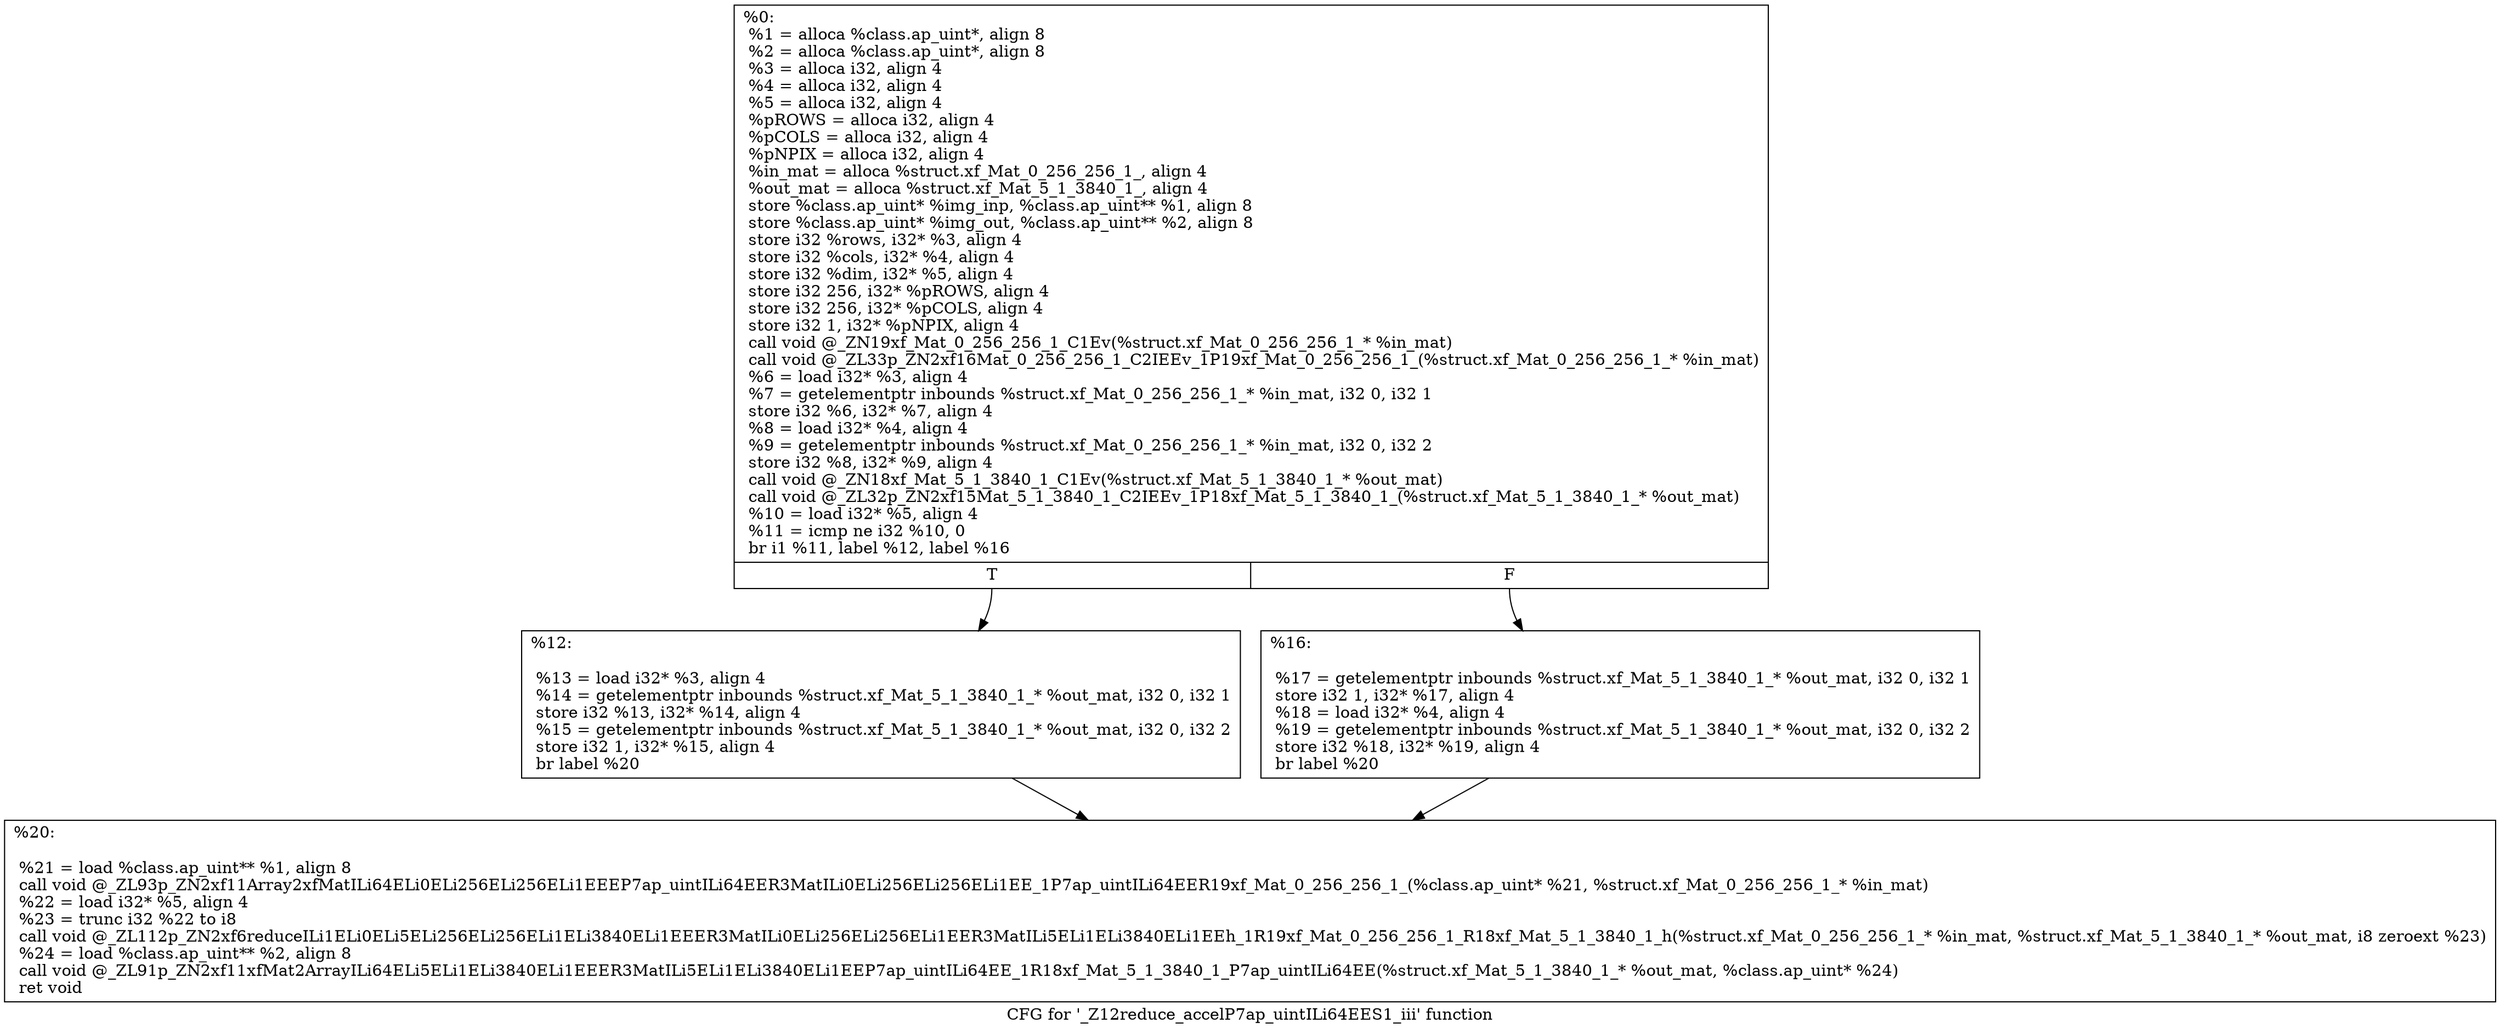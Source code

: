 digraph "CFG for '_Z12reduce_accelP7ap_uintILi64EES1_iii' function" {
	label="CFG for '_Z12reduce_accelP7ap_uintILi64EES1_iii' function";

	Node0x25a07d0 [shape=record,label="{%0:\l  %1 = alloca %class.ap_uint*, align 8\l  %2 = alloca %class.ap_uint*, align 8\l  %3 = alloca i32, align 4\l  %4 = alloca i32, align 4\l  %5 = alloca i32, align 4\l  %pROWS = alloca i32, align 4\l  %pCOLS = alloca i32, align 4\l  %pNPIX = alloca i32, align 4\l  %in_mat = alloca %struct.xf_Mat_0_256_256_1_, align 4\l  %out_mat = alloca %struct.xf_Mat_5_1_3840_1_, align 4\l  store %class.ap_uint* %img_inp, %class.ap_uint** %1, align 8\l  store %class.ap_uint* %img_out, %class.ap_uint** %2, align 8\l  store i32 %rows, i32* %3, align 4\l  store i32 %cols, i32* %4, align 4\l  store i32 %dim, i32* %5, align 4\l  store i32 256, i32* %pROWS, align 4\l  store i32 256, i32* %pCOLS, align 4\l  store i32 1, i32* %pNPIX, align 4\l  call void @_ZN19xf_Mat_0_256_256_1_C1Ev(%struct.xf_Mat_0_256_256_1_* %in_mat)\l  call void @_ZL33p_ZN2xf16Mat_0_256_256_1_C2IEEv_1P19xf_Mat_0_256_256_1_(%struct.xf_Mat_0_256_256_1_* %in_mat)\l  %6 = load i32* %3, align 4\l  %7 = getelementptr inbounds %struct.xf_Mat_0_256_256_1_* %in_mat, i32 0, i32 1\l  store i32 %6, i32* %7, align 4\l  %8 = load i32* %4, align 4\l  %9 = getelementptr inbounds %struct.xf_Mat_0_256_256_1_* %in_mat, i32 0, i32 2\l  store i32 %8, i32* %9, align 4\l  call void @_ZN18xf_Mat_5_1_3840_1_C1Ev(%struct.xf_Mat_5_1_3840_1_* %out_mat)\l  call void @_ZL32p_ZN2xf15Mat_5_1_3840_1_C2IEEv_1P18xf_Mat_5_1_3840_1_(%struct.xf_Mat_5_1_3840_1_* %out_mat)\l  %10 = load i32* %5, align 4\l  %11 = icmp ne i32 %10, 0\l  br i1 %11, label %12, label %16\l|{<s0>T|<s1>F}}"];
	Node0x25a07d0:s0 -> Node0x25a31b0;
	Node0x25a07d0:s1 -> Node0x25a3250;
	Node0x25a31b0 [shape=record,label="{%12:\l\l  %13 = load i32* %3, align 4\l  %14 = getelementptr inbounds %struct.xf_Mat_5_1_3840_1_* %out_mat, i32 0, i32 1\l  store i32 %13, i32* %14, align 4\l  %15 = getelementptr inbounds %struct.xf_Mat_5_1_3840_1_* %out_mat, i32 0, i32 2\l  store i32 1, i32* %15, align 4\l  br label %20\l}"];
	Node0x25a31b0 -> Node0x25a36a0;
	Node0x25a3250 [shape=record,label="{%16:\l\l  %17 = getelementptr inbounds %struct.xf_Mat_5_1_3840_1_* %out_mat, i32 0, i32 1\l  store i32 1, i32* %17, align 4\l  %18 = load i32* %4, align 4\l  %19 = getelementptr inbounds %struct.xf_Mat_5_1_3840_1_* %out_mat, i32 0, i32 2\l  store i32 %18, i32* %19, align 4\l  br label %20\l}"];
	Node0x25a3250 -> Node0x25a36a0;
	Node0x25a36a0 [shape=record,label="{%20:\l\l  %21 = load %class.ap_uint** %1, align 8\l  call void @_ZL93p_ZN2xf11Array2xfMatILi64ELi0ELi256ELi256ELi1EEEP7ap_uintILi64EER3MatILi0ELi256ELi256ELi1EE_1P7ap_uintILi64EER19xf_Mat_0_256_256_1_(%class.ap_uint* %21, %struct.xf_Mat_0_256_256_1_* %in_mat)\l  %22 = load i32* %5, align 4\l  %23 = trunc i32 %22 to i8\l  call void @_ZL112p_ZN2xf6reduceILi1ELi0ELi5ELi256ELi256ELi1ELi3840ELi1EEER3MatILi0ELi256ELi256ELi1EER3MatILi5ELi1ELi3840ELi1EEh_1R19xf_Mat_0_256_256_1_R18xf_Mat_5_1_3840_1_h(%struct.xf_Mat_0_256_256_1_* %in_mat, %struct.xf_Mat_5_1_3840_1_* %out_mat, i8 zeroext %23)\l  %24 = load %class.ap_uint** %2, align 8\l  call void @_ZL91p_ZN2xf11xfMat2ArrayILi64ELi5ELi1ELi3840ELi1EEER3MatILi5ELi1ELi3840ELi1EEP7ap_uintILi64EE_1R18xf_Mat_5_1_3840_1_P7ap_uintILi64EE(%struct.xf_Mat_5_1_3840_1_* %out_mat, %class.ap_uint* %24)\l  ret void\l}"];
}
